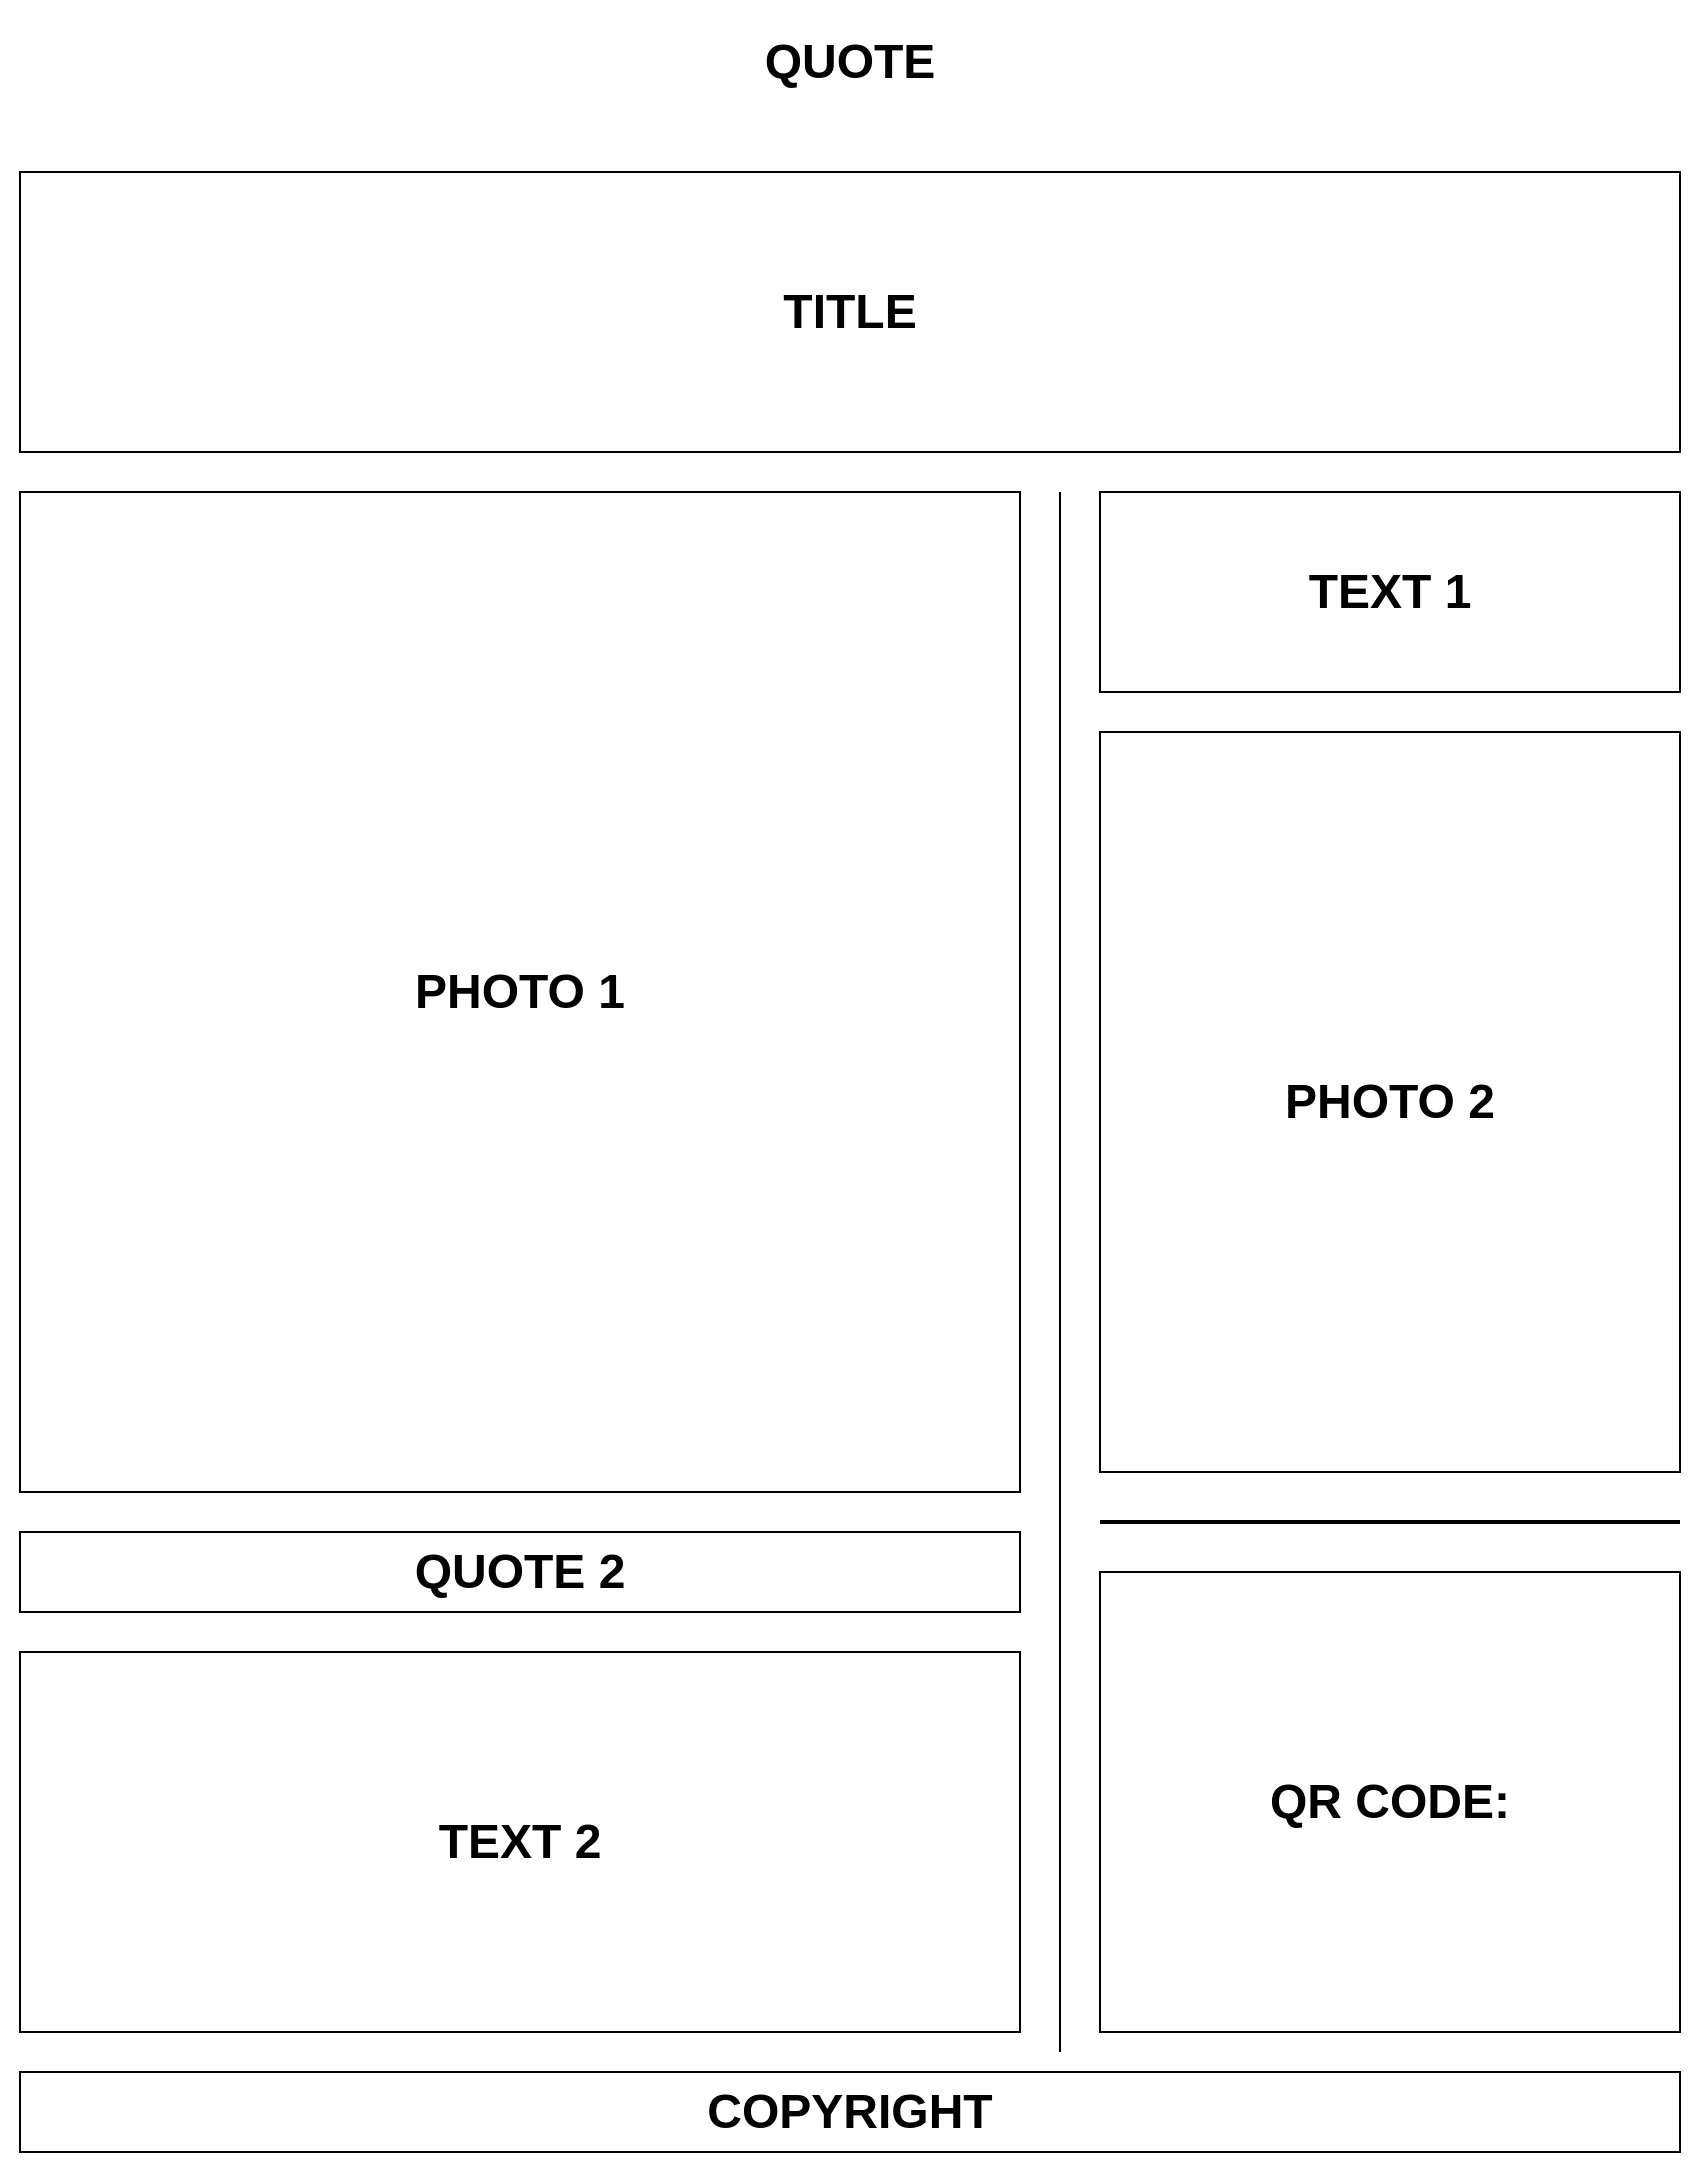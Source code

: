 <mxfile version="27.0.3">
  <diagram name="Page-1" id="R1xYdjyW-WCjICSknpvc">
    <mxGraphModel grid="1" page="1" gridSize="10" guides="1" tooltips="1" connect="1" arrows="1" fold="1" pageScale="1" pageWidth="850" pageHeight="1100" math="0" shadow="0">
      <root>
        <mxCell id="0" />
        <mxCell id="1" parent="0" />
        <mxCell id="O5TWWHxcnDJcMEciPaMz-3" value="&lt;h1&gt;TITLE&lt;/h1&gt;" style="rounded=0;whiteSpace=wrap;html=1;" vertex="1" parent="1">
          <mxGeometry x="10" y="100" width="830" height="140" as="geometry" />
        </mxCell>
        <mxCell id="O5TWWHxcnDJcMEciPaMz-4" value="&lt;h1&gt;QUOTE&lt;/h1&gt;" style="text;html=1;align=center;verticalAlign=middle;whiteSpace=wrap;rounded=0;" vertex="1" parent="1">
          <mxGeometry y="30" width="850" height="30" as="geometry" />
        </mxCell>
        <mxCell id="O5TWWHxcnDJcMEciPaMz-7" value="&lt;h1&gt;PHOTO 1&lt;/h1&gt;" style="whiteSpace=wrap;html=1;aspect=fixed;" vertex="1" parent="1">
          <mxGeometry x="10" y="260" width="500" height="500" as="geometry" />
        </mxCell>
        <mxCell id="O5TWWHxcnDJcMEciPaMz-12" value="" style="endArrow=none;html=1;rounded=0;fontSize=12;startSize=8;endSize=8;curved=0;" edge="1" parent="1">
          <mxGeometry relative="1" as="geometry">
            <mxPoint x="530" y="1040" as="sourcePoint" />
            <mxPoint x="530" y="260" as="targetPoint" />
          </mxGeometry>
        </mxCell>
        <mxCell id="O5TWWHxcnDJcMEciPaMz-14" value="&lt;h1&gt;COPYRIGHT&lt;/h1&gt;" style="rounded=0;whiteSpace=wrap;html=1;" vertex="1" parent="1">
          <mxGeometry x="10" y="1050" width="830" height="40" as="geometry" />
        </mxCell>
        <mxCell id="O5TWWHxcnDJcMEciPaMz-15" value="&lt;h1&gt;QUOTE 2&lt;/h1&gt;" style="rounded=0;whiteSpace=wrap;html=1;" vertex="1" parent="1">
          <mxGeometry x="10" y="780" width="500" height="40" as="geometry" />
        </mxCell>
        <mxCell id="O5TWWHxcnDJcMEciPaMz-16" value="&lt;h1&gt;TEXT 2&lt;/h1&gt;" style="rounded=0;whiteSpace=wrap;html=1;" vertex="1" parent="1">
          <mxGeometry x="10" y="840" width="500" height="190" as="geometry" />
        </mxCell>
        <mxCell id="O5TWWHxcnDJcMEciPaMz-17" value="&lt;h1&gt;TEXT 1&lt;/h1&gt;" style="rounded=0;whiteSpace=wrap;html=1;" vertex="1" parent="1">
          <mxGeometry x="550" y="260" width="290" height="100" as="geometry" />
        </mxCell>
        <mxCell id="O5TWWHxcnDJcMEciPaMz-18" value="&lt;h1&gt;PHOTO 2&lt;/h1&gt;" style="rounded=0;whiteSpace=wrap;html=1;" vertex="1" parent="1">
          <mxGeometry x="550" y="380" width="290" height="370" as="geometry" />
        </mxCell>
        <mxCell id="O5TWWHxcnDJcMEciPaMz-19" value="" style="line;strokeWidth=2;html=1;" vertex="1" parent="1">
          <mxGeometry x="550" y="770" width="290" height="10" as="geometry" />
        </mxCell>
        <mxCell id="O5TWWHxcnDJcMEciPaMz-24" value="&lt;h1&gt;QR CODE:&lt;/h1&gt;" style="rounded=0;whiteSpace=wrap;html=1;" vertex="1" parent="1">
          <mxGeometry x="550" y="800" width="290" height="230" as="geometry" />
        </mxCell>
      </root>
    </mxGraphModel>
  </diagram>
</mxfile>

